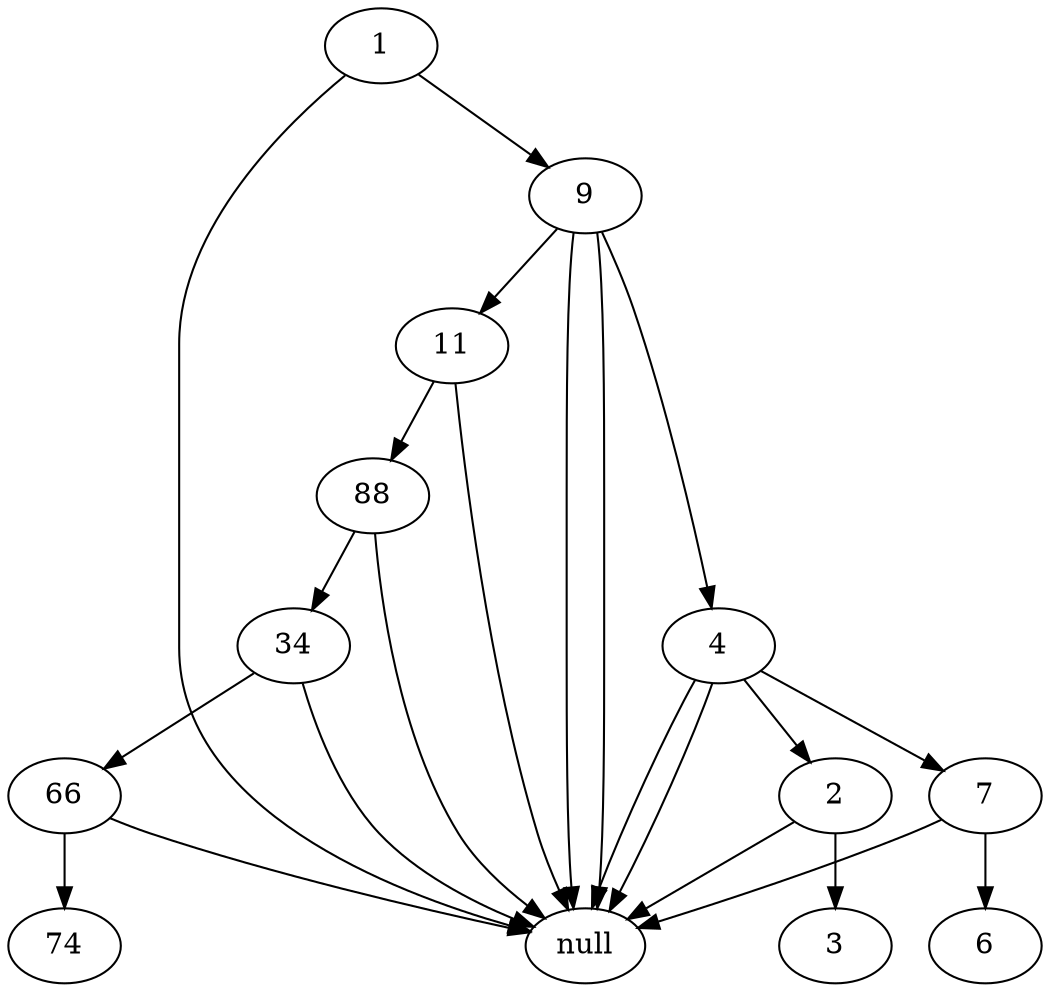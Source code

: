 digraph graphName{
1->null
1->9
9->4
9->null
4->2
4->null
2->null
2->3
4->null
4->7
7->6
7->null
9->null
9->11
11->null
11->88
88->34
88->null
34->null
34->66
66->null
66->74
}
